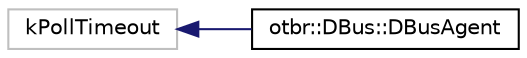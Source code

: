 digraph "Graphical Class Hierarchy"
{
  edge [fontname="Helvetica",fontsize="10",labelfontname="Helvetica",labelfontsize="10"];
  node [fontname="Helvetica",fontsize="10",shape=record];
  rankdir="LR";
  Node28 [label="kPollTimeout",height=0.2,width=0.4,color="grey75", fillcolor="white", style="filled"];
  Node28 -> Node0 [dir="back",color="midnightblue",fontsize="10",style="solid",fontname="Helvetica"];
  Node0 [label="otbr::DBus::DBusAgent",height=0.2,width=0.4,color="black", fillcolor="white", style="filled",URL="$d3/dd6/structotbr_1_1DBus_1_1DBusAgent.html"];
}
